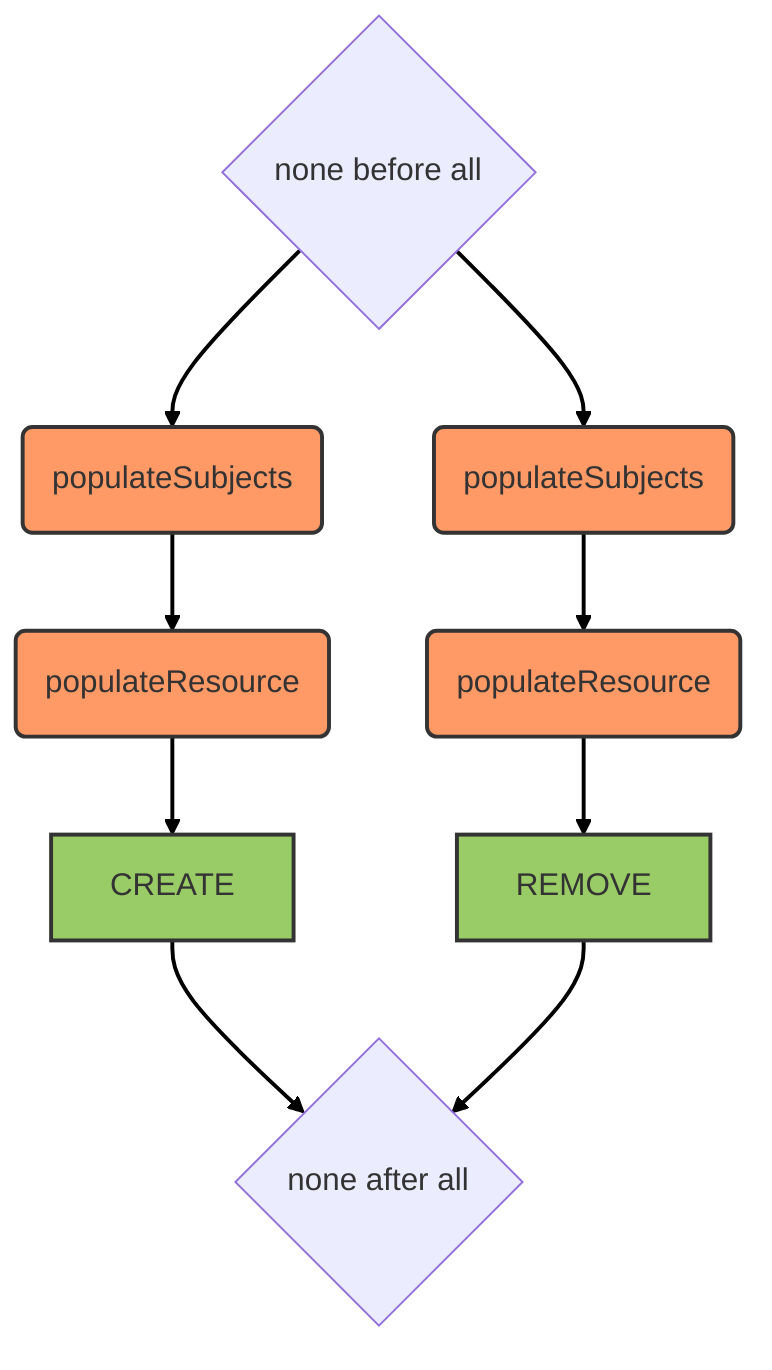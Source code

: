 graph TB
	before{none before all}
    
    after{none after all}

    before --> hook1(populateSubjects)
    hook1 --> hook2(populateResource)
    hook2 --> CREATE[CREATE]
    CREATE --> after
    
    before --> hook3(populateSubjects)
    hook3 --> hook4(populateResource)
    hook4 --> REMOVE[REMOVE]
    REMOVE --> after
    
    linkStyle default stroke-width:2px,fill:none,stroke:black
    classDef hookClass fill:#f96,stroke:#333,stroke-width:2px
    class hook1,hook2,hook3,hook4 hookClass
    classDef operationClass fill:#9c6,stroke:#333,stroke-width:2px
    class FIND,GET,CREATE,UPDATE,PATCH,REMOVE operationClass